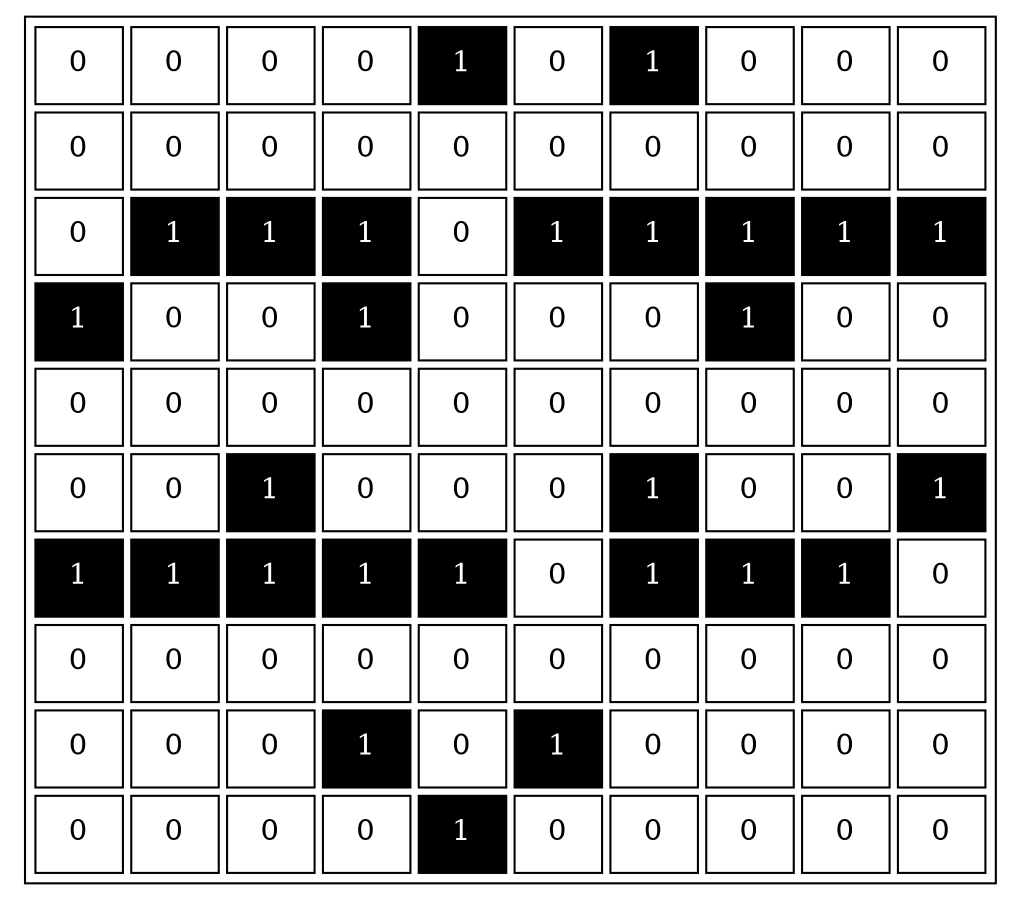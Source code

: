 digraph G{
                tbl [
                    shape=plaintext
                    label=<
                        <table cellspacing='4'>
                <tr><td cellpadding="10" bgcolor="white"> <font color="black">0</font> </td><td cellpadding="10" bgcolor="white"> <font color="black">0</font> </td><td cellpadding="10" bgcolor="white"> <font color="black">0</font> </td><td cellpadding="10" bgcolor="white"> <font color="black">0</font> </td><td cellpadding="10" bgcolor="black"> <font color="white">1</font> </td><td cellpadding="10" bgcolor="white"> <font color="black">0</font> </td><td cellpadding="10" bgcolor="black"> <font color="white">1</font> </td><td cellpadding="10" bgcolor="white"> <font color="black">0</font> </td><td cellpadding="10" bgcolor="white"> <font color="black">0</font> </td><td cellpadding="10" bgcolor="white"> <font color="black">0</font> </td></tr><tr><td cellpadding="10" bgcolor="white"> <font color="black">0</font> </td><td cellpadding="10" bgcolor="white"> <font color="black">0</font> </td><td cellpadding="10" bgcolor="white"> <font color="black">0</font> </td><td cellpadding="10" bgcolor="white"> <font color="black">0</font> </td><td cellpadding="10" bgcolor="white"> <font color="black">0</font> </td><td cellpadding="10" bgcolor="white"> <font color="black">0</font> </td><td cellpadding="10" bgcolor="white"> <font color="black">0</font> </td><td cellpadding="10" bgcolor="white"> <font color="black">0</font> </td><td cellpadding="10" bgcolor="white"> <font color="black">0</font> </td><td cellpadding="10" bgcolor="white"> <font color="black">0</font> </td></tr><tr><td cellpadding="10" bgcolor="white"> <font color="black">0</font> </td><td cellpadding="10" bgcolor="black"> <font color="white">1</font> </td><td cellpadding="10" bgcolor="black"> <font color="white">1</font> </td><td cellpadding="10" bgcolor="black"> <font color="white">1</font> </td><td cellpadding="10" bgcolor="white"> <font color="black">0</font> </td><td cellpadding="10" bgcolor="black"> <font color="white">1</font> </td><td cellpadding="10" bgcolor="black"> <font color="white">1</font> </td><td cellpadding="10" bgcolor="black"> <font color="white">1</font> </td><td cellpadding="10" bgcolor="black"> <font color="white">1</font> </td><td cellpadding="10" bgcolor="black"> <font color="white">1</font> </td></tr><tr><td cellpadding="10" bgcolor="black"> <font color="white">1</font> </td><td cellpadding="10" bgcolor="white"> <font color="black">0</font> </td><td cellpadding="10" bgcolor="white"> <font color="black">0</font> </td><td cellpadding="10" bgcolor="black"> <font color="white">1</font> </td><td cellpadding="10" bgcolor="white"> <font color="black">0</font> </td><td cellpadding="10" bgcolor="white"> <font color="black">0</font> </td><td cellpadding="10" bgcolor="white"> <font color="black">0</font> </td><td cellpadding="10" bgcolor="black"> <font color="white">1</font> </td><td cellpadding="10" bgcolor="white"> <font color="black">0</font> </td><td cellpadding="10" bgcolor="white"> <font color="black">0</font> </td></tr><tr><td cellpadding="10" bgcolor="white"> <font color="black">0</font> </td><td cellpadding="10" bgcolor="white"> <font color="black">0</font> </td><td cellpadding="10" bgcolor="white"> <font color="black">0</font> </td><td cellpadding="10" bgcolor="white"> <font color="black">0</font> </td><td cellpadding="10" bgcolor="white"> <font color="black">0</font> </td><td cellpadding="10" bgcolor="white"> <font color="black">0</font> </td><td cellpadding="10" bgcolor="white"> <font color="black">0</font> </td><td cellpadding="10" bgcolor="white"> <font color="black">0</font> </td><td cellpadding="10" bgcolor="white"> <font color="black">0</font> </td><td cellpadding="10" bgcolor="white"> <font color="black">0</font> </td></tr><tr><td cellpadding="10" bgcolor="white"> <font color="black">0</font> </td><td cellpadding="10" bgcolor="white"> <font color="black">0</font> </td><td cellpadding="10" bgcolor="black"> <font color="white">1</font> </td><td cellpadding="10" bgcolor="white"> <font color="black">0</font> </td><td cellpadding="10" bgcolor="white"> <font color="black">0</font> </td><td cellpadding="10" bgcolor="white"> <font color="black">0</font> </td><td cellpadding="10" bgcolor="black"> <font color="white">1</font> </td><td cellpadding="10" bgcolor="white"> <font color="black">0</font> </td><td cellpadding="10" bgcolor="white"> <font color="black">0</font> </td><td cellpadding="10" bgcolor="black"> <font color="white">1</font> </td></tr><tr><td cellpadding="10" bgcolor="black"> <font color="white">1</font> </td><td cellpadding="10" bgcolor="black"> <font color="white">1</font> </td><td cellpadding="10" bgcolor="black"> <font color="white">1</font> </td><td cellpadding="10" bgcolor="black"> <font color="white">1</font> </td><td cellpadding="10" bgcolor="black"> <font color="white">1</font> </td><td cellpadding="10" bgcolor="white"> <font color="black">0</font> </td><td cellpadding="10" bgcolor="black"> <font color="white">1</font> </td><td cellpadding="10" bgcolor="black"> <font color="white">1</font> </td><td cellpadding="10" bgcolor="black"> <font color="white">1</font> </td><td cellpadding="10" bgcolor="white"> <font color="black">0</font> </td></tr><tr><td cellpadding="10" bgcolor="white"> <font color="black">0</font> </td><td cellpadding="10" bgcolor="white"> <font color="black">0</font> </td><td cellpadding="10" bgcolor="white"> <font color="black">0</font> </td><td cellpadding="10" bgcolor="white"> <font color="black">0</font> </td><td cellpadding="10" bgcolor="white"> <font color="black">0</font> </td><td cellpadding="10" bgcolor="white"> <font color="black">0</font> </td><td cellpadding="10" bgcolor="white"> <font color="black">0</font> </td><td cellpadding="10" bgcolor="white"> <font color="black">0</font> </td><td cellpadding="10" bgcolor="white"> <font color="black">0</font> </td><td cellpadding="10" bgcolor="white"> <font color="black">0</font> </td></tr><tr><td cellpadding="10" bgcolor="white"> <font color="black">0</font> </td><td cellpadding="10" bgcolor="white"> <font color="black">0</font> </td><td cellpadding="10" bgcolor="white"> <font color="black">0</font> </td><td cellpadding="10" bgcolor="black"> <font color="white">1</font> </td><td cellpadding="10" bgcolor="white"> <font color="black">0</font> </td><td cellpadding="10" bgcolor="black"> <font color="white">1</font> </td><td cellpadding="10" bgcolor="white"> <font color="black">0</font> </td><td cellpadding="10" bgcolor="white"> <font color="black">0</font> </td><td cellpadding="10" bgcolor="white"> <font color="black">0</font> </td><td cellpadding="10" bgcolor="white"> <font color="black">0</font> </td></tr><tr><td cellpadding="10" bgcolor="white"> <font color="black">0</font> </td><td cellpadding="10" bgcolor="white"> <font color="black">0</font> </td><td cellpadding="10" bgcolor="white"> <font color="black">0</font> </td><td cellpadding="10" bgcolor="white"> <font color="black">0</font> </td><td cellpadding="10" bgcolor="black"> <font color="white">1</font> </td><td cellpadding="10" bgcolor="white"> <font color="black">0</font> </td><td cellpadding="10" bgcolor="white"> <font color="black">0</font> </td><td cellpadding="10" bgcolor="white"> <font color="black">0</font> </td><td cellpadding="10" bgcolor="white"> <font color="black">0</font> </td><td cellpadding="10" bgcolor="white"> <font color="black">0</font> </td></tr></table>>];}